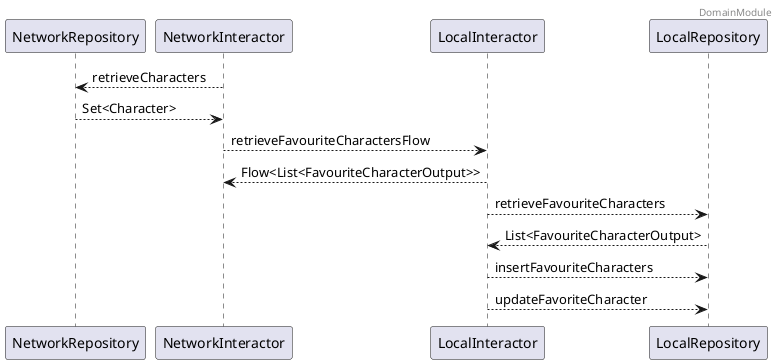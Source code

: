 @startuml APP SEQUENCE

header DomainModule

NetworkRepository <-- NetworkInteractor: retrieveCharacters
NetworkRepository --> NetworkInteractor: Set<Character>

LocalInteractor <-- NetworkInteractor: retrieveFavouriteCharactersFlow
LocalInteractor --> NetworkInteractor: Flow<List<FavouriteCharacterOutput>>

LocalRepository <-- LocalInteractor: retrieveFavouriteCharacters
LocalInteractor <-- LocalRepository: List<FavouriteCharacterOutput>
LocalRepository <-- LocalInteractor: insertFavouriteCharacters
LocalRepository <-- LocalInteractor: updateFavoriteCharacter

@enduml